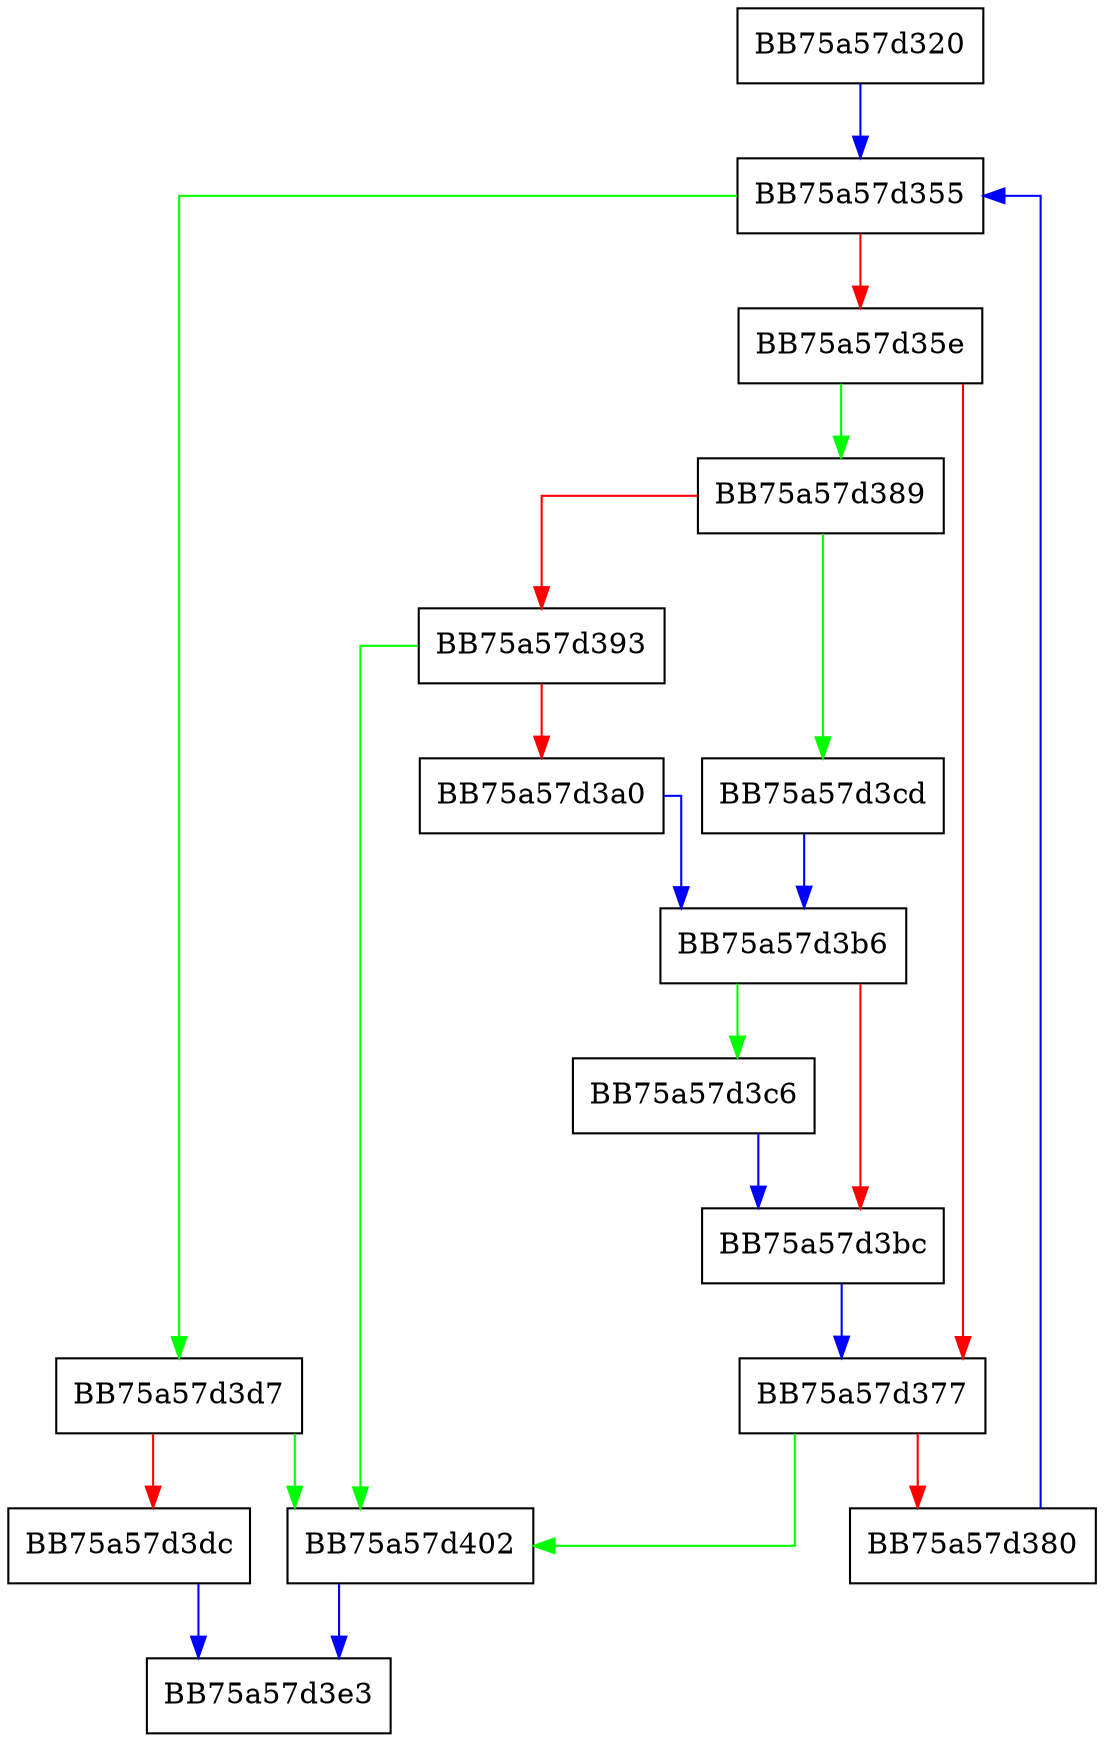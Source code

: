 digraph DecodeStreamName {
  node [shape="box"];
  graph [splines=ortho];
  BB75a57d320 -> BB75a57d355 [color="blue"];
  BB75a57d355 -> BB75a57d3d7 [color="green"];
  BB75a57d355 -> BB75a57d35e [color="red"];
  BB75a57d35e -> BB75a57d389 [color="green"];
  BB75a57d35e -> BB75a57d377 [color="red"];
  BB75a57d377 -> BB75a57d402 [color="green"];
  BB75a57d377 -> BB75a57d380 [color="red"];
  BB75a57d380 -> BB75a57d355 [color="blue"];
  BB75a57d389 -> BB75a57d3cd [color="green"];
  BB75a57d389 -> BB75a57d393 [color="red"];
  BB75a57d393 -> BB75a57d402 [color="green"];
  BB75a57d393 -> BB75a57d3a0 [color="red"];
  BB75a57d3a0 -> BB75a57d3b6 [color="blue"];
  BB75a57d3b6 -> BB75a57d3c6 [color="green"];
  BB75a57d3b6 -> BB75a57d3bc [color="red"];
  BB75a57d3bc -> BB75a57d377 [color="blue"];
  BB75a57d3c6 -> BB75a57d3bc [color="blue"];
  BB75a57d3cd -> BB75a57d3b6 [color="blue"];
  BB75a57d3d7 -> BB75a57d402 [color="green"];
  BB75a57d3d7 -> BB75a57d3dc [color="red"];
  BB75a57d3dc -> BB75a57d3e3 [color="blue"];
  BB75a57d402 -> BB75a57d3e3 [color="blue"];
}